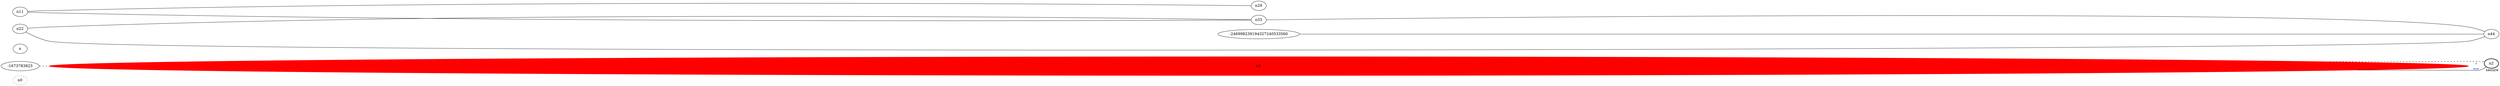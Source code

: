 graph test4 {
	rankdir=LR;
	fontcolor=blue; /* c0; c1; c0 -- c1 */
	n0 [style=dotted, fillcolor="#123456"]; // c2; c3; c2 -- c3
	n1 [height=1, width=127, color=red, style=filled];
	n2 [style=bold, xlabel="secure"];
	n-1673783823 -- n1 -- n2[style=dashed];
	n1 -- n2 [fontname="comic sans", label="d\n\l\G", fontcolor=blue, fontsize=9];
	n11 -- n29;
	n11 -- n33;
	n-246998239194327240533560 -- n44;
	n22 -- n33;
	n22 -- n44;
	n33 -- n44;
}
